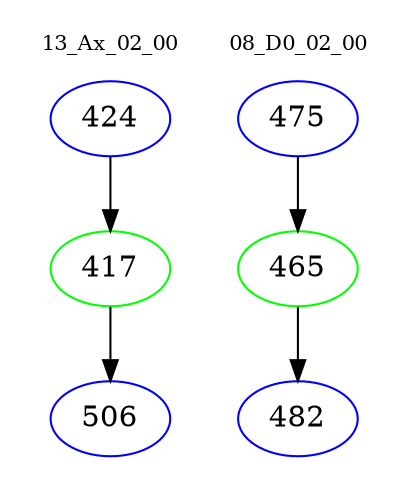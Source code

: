 digraph{
subgraph cluster_0 {
color = white
label = "13_Ax_02_00";
fontsize=10;
T0_424 [label="424", color="blue"]
T0_424 -> T0_417 [color="black"]
T0_417 [label="417", color="green"]
T0_417 -> T0_506 [color="black"]
T0_506 [label="506", color="blue"]
}
subgraph cluster_1 {
color = white
label = "08_D0_02_00";
fontsize=10;
T1_475 [label="475", color="blue"]
T1_475 -> T1_465 [color="black"]
T1_465 [label="465", color="green"]
T1_465 -> T1_482 [color="black"]
T1_482 [label="482", color="blue"]
}
}
